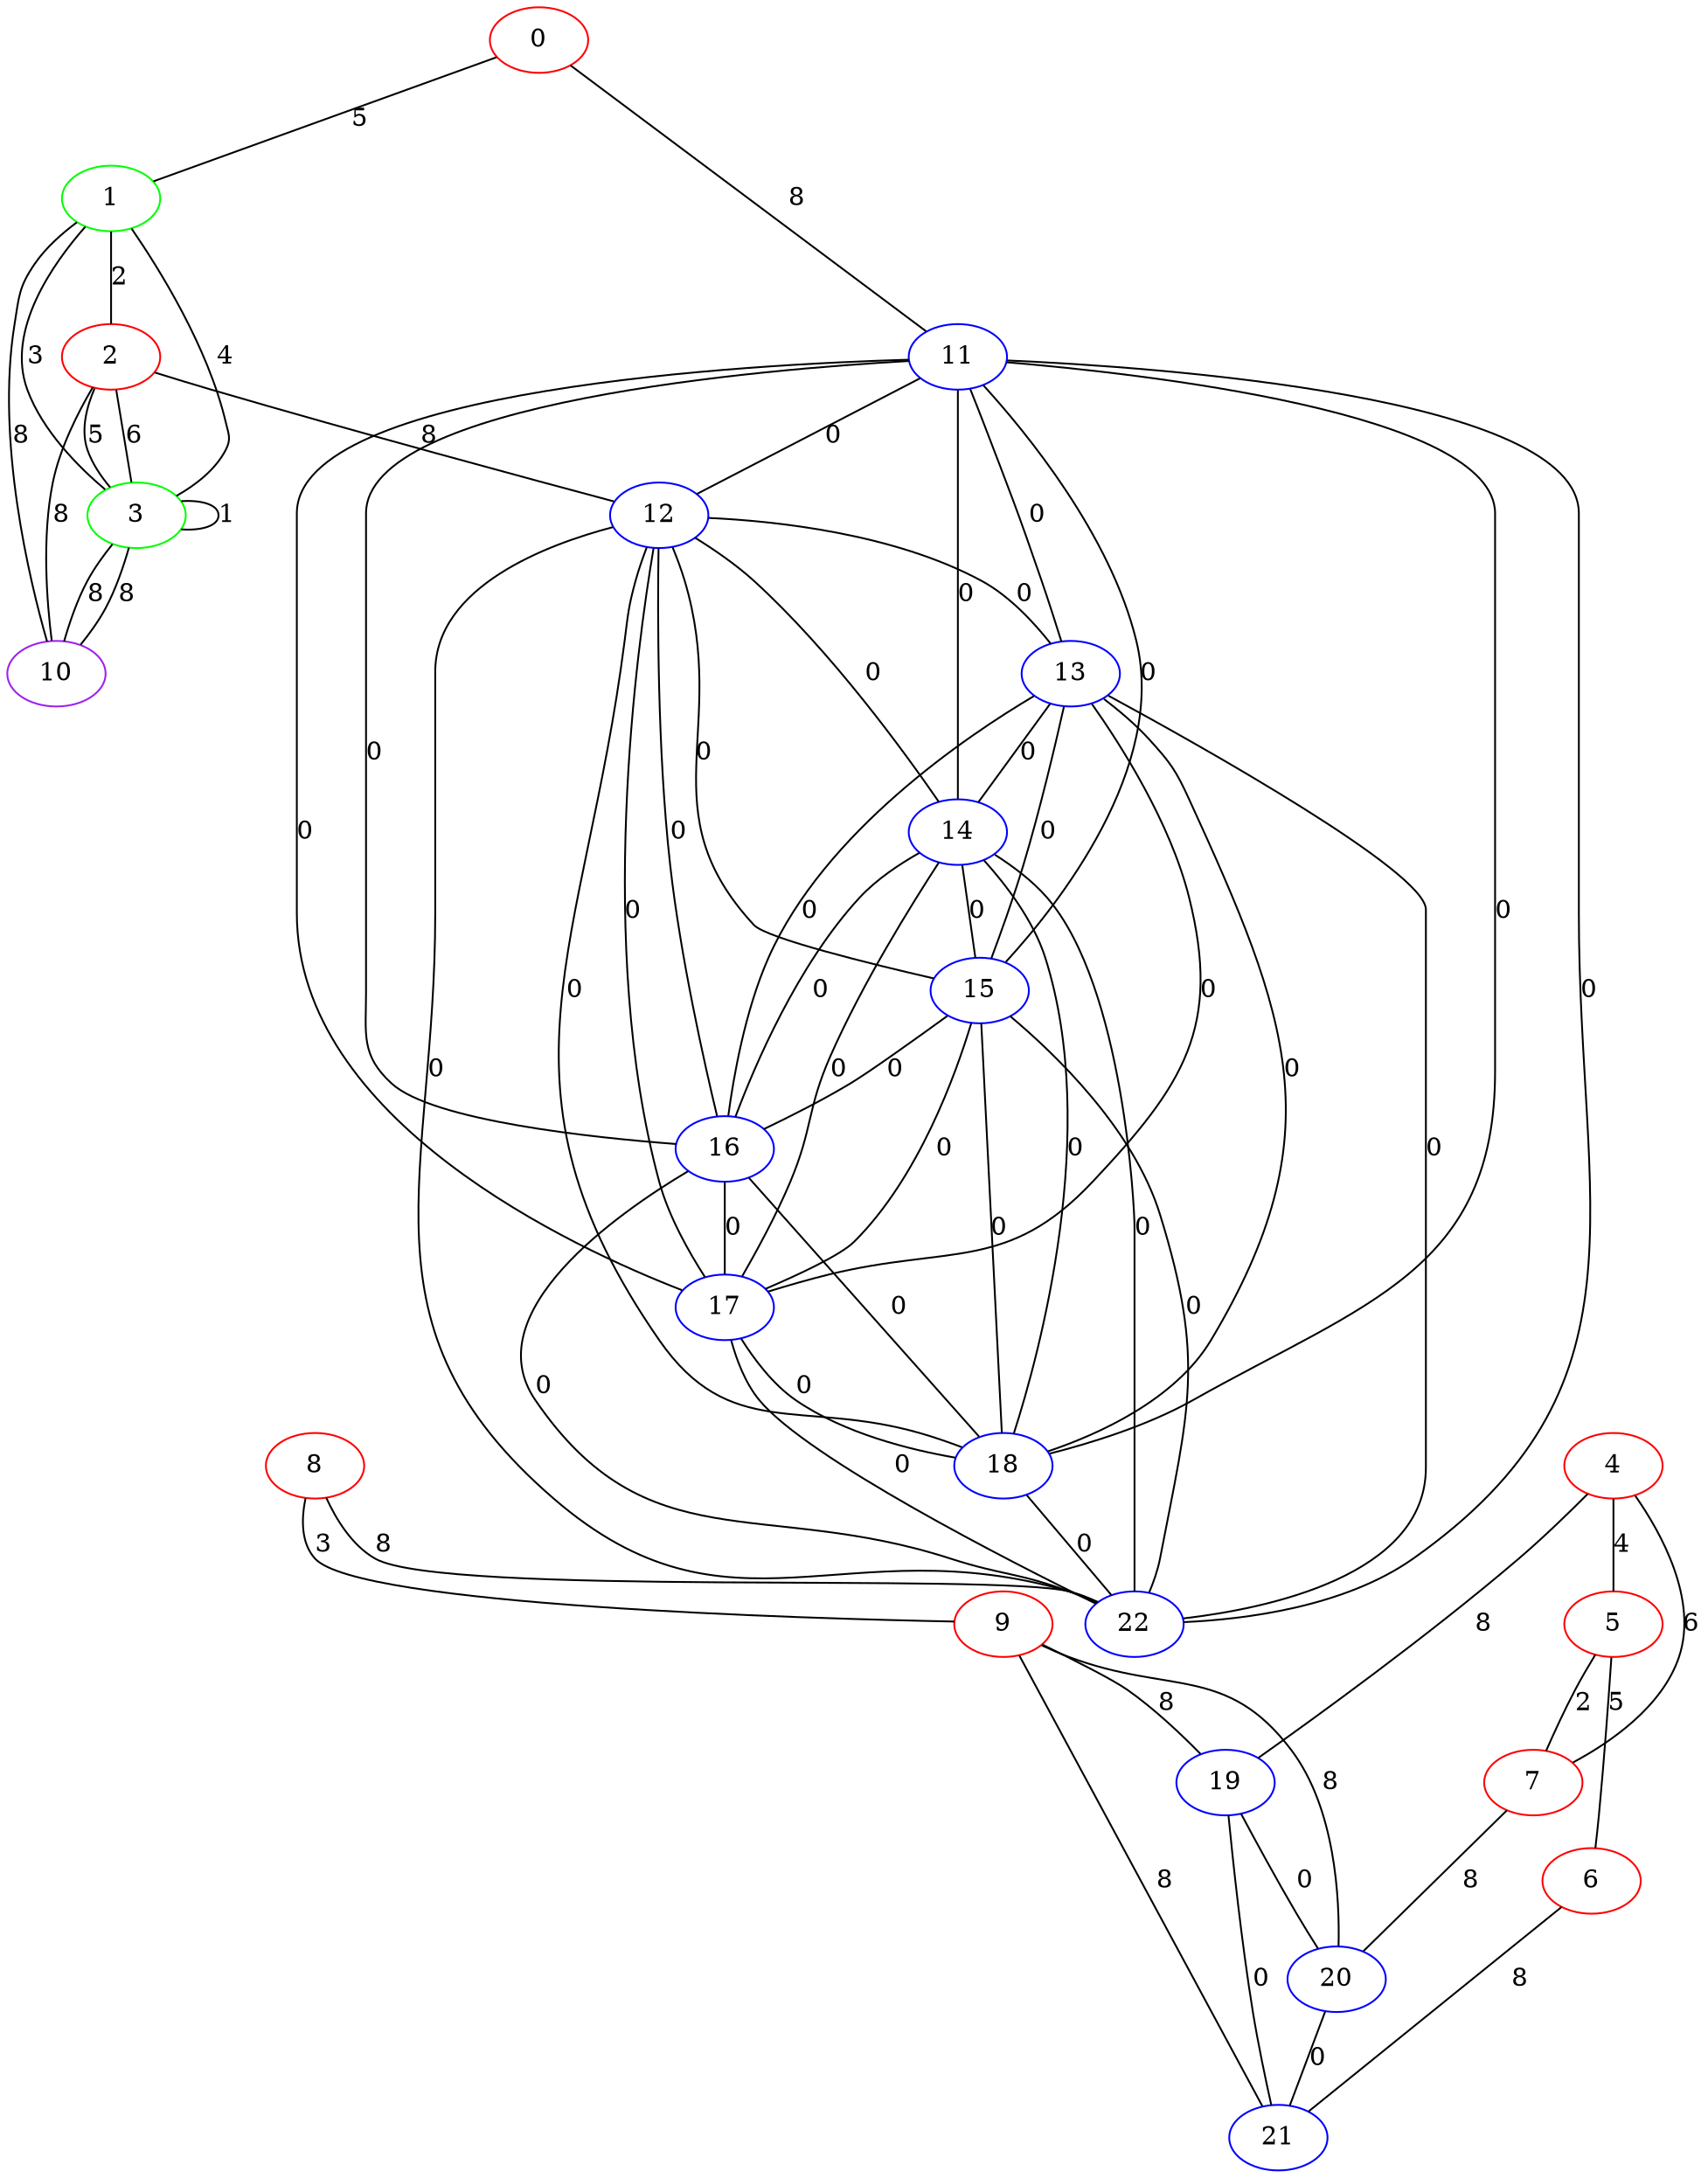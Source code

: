 graph "" {
0 [color=red, weight=1];
1 [color=green, weight=2];
2 [color=red, weight=1];
3 [color=green, weight=2];
4 [color=red, weight=1];
5 [color=red, weight=1];
6 [color=red, weight=1];
7 [color=red, weight=1];
8 [color=red, weight=1];
9 [color=red, weight=1];
10 [color=purple, weight=4];
11 [color=blue, weight=3];
12 [color=blue, weight=3];
13 [color=blue, weight=3];
14 [color=blue, weight=3];
15 [color=blue, weight=3];
16 [color=blue, weight=3];
17 [color=blue, weight=3];
18 [color=blue, weight=3];
19 [color=blue, weight=3];
20 [color=blue, weight=3];
21 [color=blue, weight=3];
22 [color=blue, weight=3];
0 -- 1  [key=0, label=5];
0 -- 11  [key=0, label=8];
1 -- 2  [key=0, label=2];
1 -- 3  [key=0, label=3];
1 -- 3  [key=1, label=4];
1 -- 10  [key=0, label=8];
2 -- 10  [key=0, label=8];
2 -- 3  [key=0, label=5];
2 -- 3  [key=1, label=6];
2 -- 12  [key=0, label=8];
3 -- 3  [key=0, label=1];
3 -- 10  [key=0, label=8];
3 -- 10  [key=1, label=8];
4 -- 19  [key=0, label=8];
4 -- 5  [key=0, label=4];
4 -- 7  [key=0, label=6];
5 -- 6  [key=0, label=5];
5 -- 7  [key=0, label=2];
6 -- 21  [key=0, label=8];
7 -- 20  [key=0, label=8];
8 -- 9  [key=0, label=3];
8 -- 22  [key=0, label=8];
9 -- 19  [key=0, label=8];
9 -- 20  [key=0, label=8];
9 -- 21  [key=0, label=8];
11 -- 12  [key=0, label=0];
11 -- 13  [key=0, label=0];
11 -- 14  [key=0, label=0];
11 -- 15  [key=0, label=0];
11 -- 16  [key=0, label=0];
11 -- 17  [key=0, label=0];
11 -- 18  [key=0, label=0];
11 -- 22  [key=0, label=0];
12 -- 13  [key=0, label=0];
12 -- 14  [key=0, label=0];
12 -- 15  [key=0, label=0];
12 -- 16  [key=0, label=0];
12 -- 17  [key=0, label=0];
12 -- 18  [key=0, label=0];
12 -- 22  [key=0, label=0];
13 -- 14  [key=0, label=0];
13 -- 15  [key=0, label=0];
13 -- 16  [key=0, label=0];
13 -- 17  [key=0, label=0];
13 -- 18  [key=0, label=0];
13 -- 22  [key=0, label=0];
14 -- 15  [key=0, label=0];
14 -- 16  [key=0, label=0];
14 -- 17  [key=0, label=0];
14 -- 18  [key=0, label=0];
14 -- 22  [key=0, label=0];
15 -- 16  [key=0, label=0];
15 -- 17  [key=0, label=0];
15 -- 18  [key=0, label=0];
15 -- 22  [key=0, label=0];
16 -- 17  [key=0, label=0];
16 -- 18  [key=0, label=0];
16 -- 22  [key=0, label=0];
17 -- 18  [key=0, label=0];
17 -- 22  [key=0, label=0];
18 -- 22  [key=0, label=0];
19 -- 20  [key=0, label=0];
19 -- 21  [key=0, label=0];
20 -- 21  [key=0, label=0];
}
